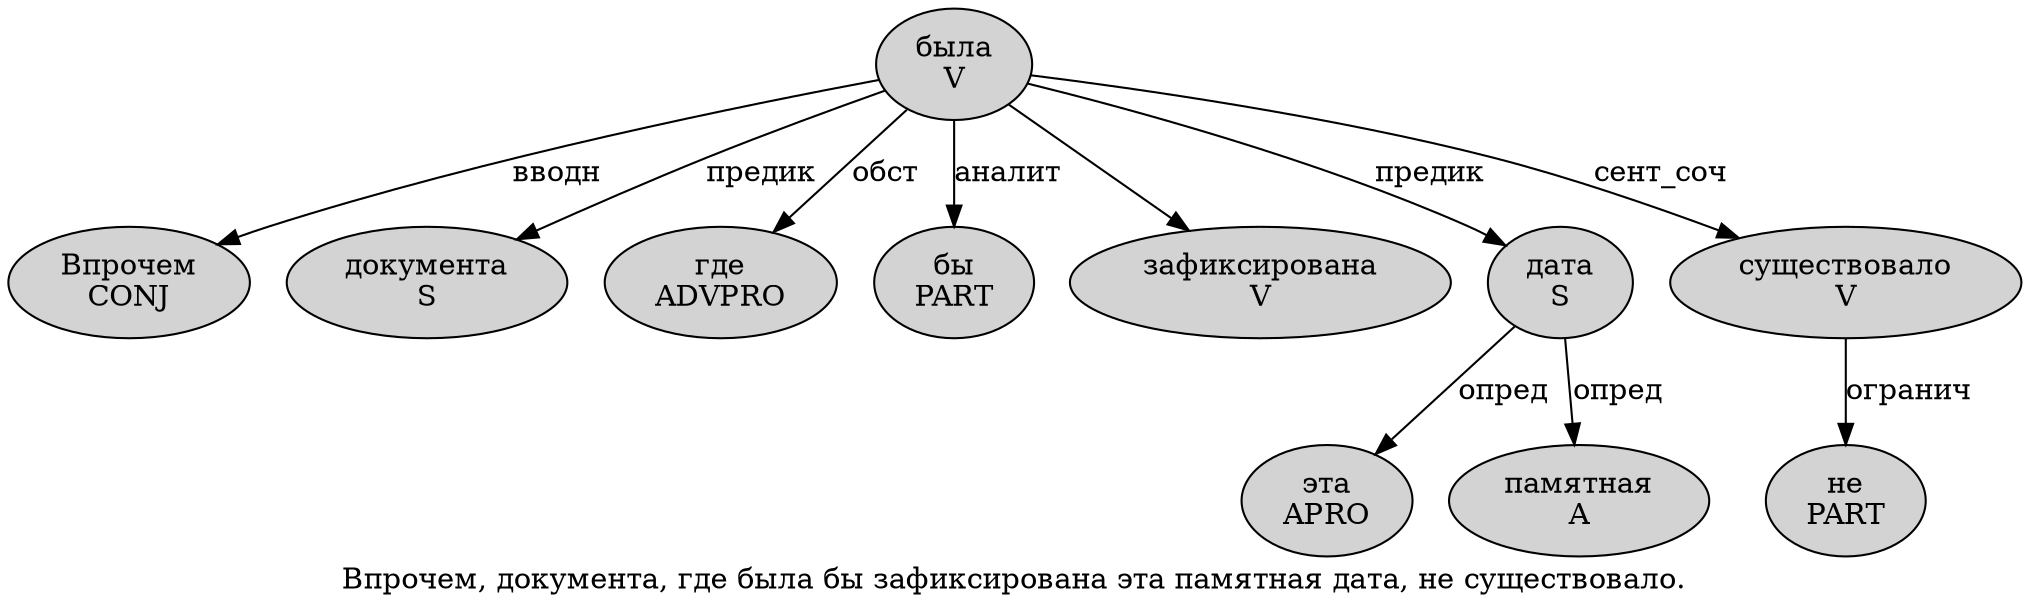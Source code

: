 digraph SENTENCE_729 {
	graph [label="Впрочем, документа, где была бы зафиксирована эта памятная дата, не существовало."]
	node [style=filled]
		0 [label="Впрочем
CONJ" color="" fillcolor=lightgray penwidth=1 shape=ellipse]
		2 [label="документа
S" color="" fillcolor=lightgray penwidth=1 shape=ellipse]
		4 [label="где
ADVPRO" color="" fillcolor=lightgray penwidth=1 shape=ellipse]
		5 [label="была
V" color="" fillcolor=lightgray penwidth=1 shape=ellipse]
		6 [label="бы
PART" color="" fillcolor=lightgray penwidth=1 shape=ellipse]
		7 [label="зафиксирована
V" color="" fillcolor=lightgray penwidth=1 shape=ellipse]
		8 [label="эта
APRO" color="" fillcolor=lightgray penwidth=1 shape=ellipse]
		9 [label="памятная
A" color="" fillcolor=lightgray penwidth=1 shape=ellipse]
		10 [label="дата
S" color="" fillcolor=lightgray penwidth=1 shape=ellipse]
		12 [label="не
PART" color="" fillcolor=lightgray penwidth=1 shape=ellipse]
		13 [label="существовало
V" color="" fillcolor=lightgray penwidth=1 shape=ellipse]
			5 -> 0 [label="вводн"]
			5 -> 2 [label="предик"]
			5 -> 4 [label="обст"]
			5 -> 6 [label="аналит"]
			5 -> 7
			5 -> 10 [label="предик"]
			5 -> 13 [label="сент_соч"]
			10 -> 8 [label="опред"]
			10 -> 9 [label="опред"]
			13 -> 12 [label="огранич"]
}